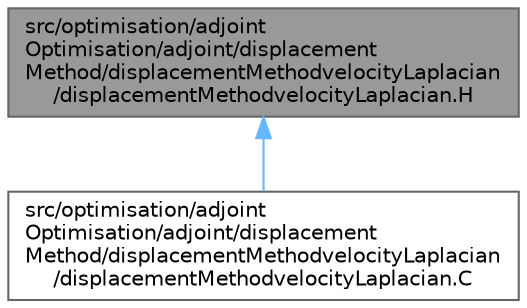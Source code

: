 digraph "src/optimisation/adjointOptimisation/adjoint/displacementMethod/displacementMethodvelocityLaplacian/displacementMethodvelocityLaplacian.H"
{
 // LATEX_PDF_SIZE
  bgcolor="transparent";
  edge [fontname=Helvetica,fontsize=10,labelfontname=Helvetica,labelfontsize=10];
  node [fontname=Helvetica,fontsize=10,shape=box,height=0.2,width=0.4];
  Node1 [id="Node000001",label="src/optimisation/adjoint\lOptimisation/adjoint/displacement\lMethod/displacementMethodvelocityLaplacian\l/displacementMethodvelocityLaplacian.H",height=0.2,width=0.4,color="gray40", fillcolor="grey60", style="filled", fontcolor="black",tooltip=" "];
  Node1 -> Node2 [id="edge1_Node000001_Node000002",dir="back",color="steelblue1",style="solid",tooltip=" "];
  Node2 [id="Node000002",label="src/optimisation/adjoint\lOptimisation/adjoint/displacement\lMethod/displacementMethodvelocityLaplacian\l/displacementMethodvelocityLaplacian.C",height=0.2,width=0.4,color="grey40", fillcolor="white", style="filled",URL="$displacementMethodvelocityLaplacian_8C.html",tooltip=" "];
}
